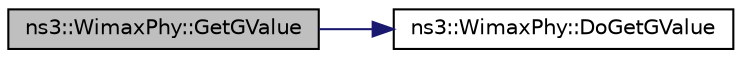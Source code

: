 digraph "ns3::WimaxPhy::GetGValue"
{
  edge [fontname="Helvetica",fontsize="10",labelfontname="Helvetica",labelfontsize="10"];
  node [fontname="Helvetica",fontsize="10",shape=record];
  rankdir="LR";
  Node1 [label="ns3::WimaxPhy::GetGValue",height=0.2,width=0.4,color="black", fillcolor="grey75", style="filled", fontcolor="black"];
  Node1 -> Node2 [color="midnightblue",fontsize="10",style="solid"];
  Node2 [label="ns3::WimaxPhy::DoGetGValue",height=0.2,width=0.4,color="black", fillcolor="white", style="filled",URL="$dc/dc8/classns3_1_1WimaxPhy.html#ae9777e19be5f7b7ed257aac4e8df83fe"];
}
